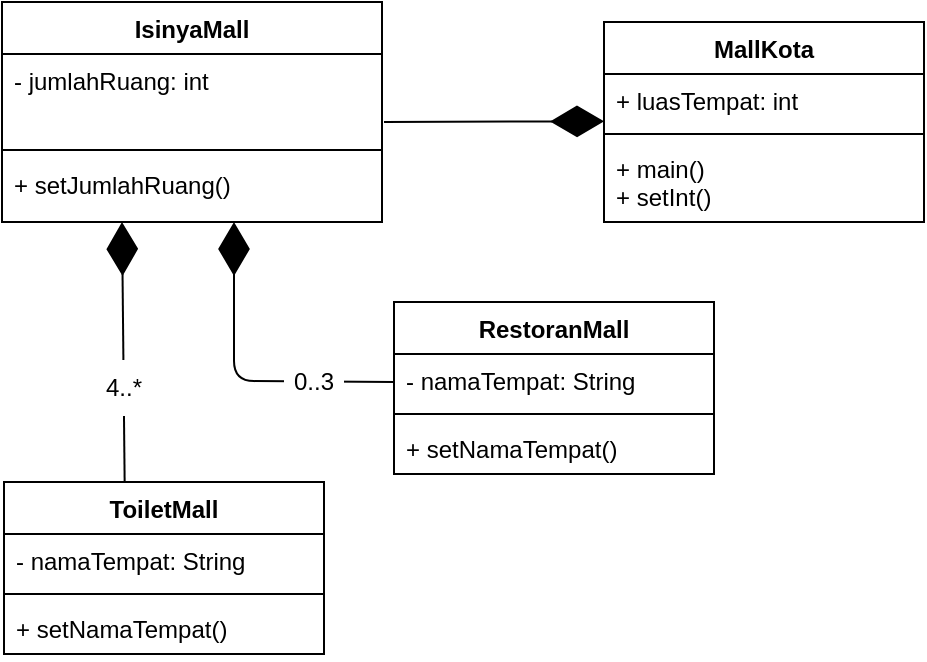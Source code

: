 <mxfile version="14.4.3" type="device"><diagram id="C5RBs43oDa-KdzZeNtuy" name="Page-1"><mxGraphModel dx="621" dy="483" grid="1" gridSize="10" guides="1" tooltips="1" connect="1" arrows="1" fold="1" page="1" pageScale="1" pageWidth="827" pageHeight="1169" math="0" shadow="0"><root><mxCell id="WIyWlLk6GJQsqaUBKTNV-0"/><mxCell id="WIyWlLk6GJQsqaUBKTNV-1" parent="WIyWlLk6GJQsqaUBKTNV-0"/><mxCell id="b3tGcnb7aROfTymd8lq7-0" value="IsinyaMall" style="swimlane;fontStyle=1;align=center;verticalAlign=top;childLayout=stackLayout;horizontal=1;startSize=26;horizontalStack=0;resizeParent=1;resizeParentMax=0;resizeLast=0;collapsible=1;marginBottom=0;" parent="WIyWlLk6GJQsqaUBKTNV-1" vertex="1"><mxGeometry x="179" y="190" width="190" height="110" as="geometry"/></mxCell><mxCell id="b3tGcnb7aROfTymd8lq7-1" value="- jumlahRuang: int" style="text;strokeColor=none;fillColor=none;align=left;verticalAlign=top;spacingLeft=4;spacingRight=4;overflow=hidden;rotatable=0;points=[[0,0.5],[1,0.5]];portConstraint=eastwest;" parent="b3tGcnb7aROfTymd8lq7-0" vertex="1"><mxGeometry y="26" width="190" height="44" as="geometry"/></mxCell><mxCell id="b3tGcnb7aROfTymd8lq7-2" value="" style="line;strokeWidth=1;fillColor=none;align=left;verticalAlign=middle;spacingTop=-1;spacingLeft=3;spacingRight=3;rotatable=0;labelPosition=right;points=[];portConstraint=eastwest;" parent="b3tGcnb7aROfTymd8lq7-0" vertex="1"><mxGeometry y="70" width="190" height="8" as="geometry"/></mxCell><mxCell id="b3tGcnb7aROfTymd8lq7-3" value="+ setJumlahRuang()" style="text;strokeColor=none;fillColor=none;align=left;verticalAlign=top;spacingLeft=4;spacingRight=4;overflow=hidden;rotatable=0;points=[[0,0.5],[1,0.5]];portConstraint=eastwest;" parent="b3tGcnb7aROfTymd8lq7-0" vertex="1"><mxGeometry y="78" width="190" height="32" as="geometry"/></mxCell><mxCell id="b3tGcnb7aROfTymd8lq7-16" value="" style="endArrow=diamondThin;endFill=1;endSize=24;html=1;exitX=0.377;exitY=-0.006;exitDx=0;exitDy=0;exitPerimeter=0;" parent="WIyWlLk6GJQsqaUBKTNV-1" source="b3tGcnb7aROfTymd8lq7-23" edge="1"><mxGeometry width="160" relative="1" as="geometry"><mxPoint x="239" y="440" as="sourcePoint"/><mxPoint x="239" y="300" as="targetPoint"/><Array as="points"/></mxGeometry></mxCell><mxCell id="b3tGcnb7aROfTymd8lq7-18" value="" style="endArrow=diamondThin;endFill=1;endSize=24;html=1;" parent="WIyWlLk6GJQsqaUBKTNV-1" edge="1"><mxGeometry width="160" relative="1" as="geometry"><mxPoint x="375" y="380" as="sourcePoint"/><mxPoint x="295" y="300" as="targetPoint"/><Array as="points"><mxPoint x="295" y="379.5"/></Array></mxGeometry></mxCell><mxCell id="b3tGcnb7aROfTymd8lq7-19" value="RestoranMall" style="swimlane;fontStyle=1;align=center;verticalAlign=top;childLayout=stackLayout;horizontal=1;startSize=26;horizontalStack=0;resizeParent=1;resizeParentMax=0;resizeLast=0;collapsible=1;marginBottom=0;" parent="WIyWlLk6GJQsqaUBKTNV-1" vertex="1"><mxGeometry x="375" y="340" width="160" height="86" as="geometry"/></mxCell><mxCell id="b3tGcnb7aROfTymd8lq7-20" value="- namaTempat: String" style="text;strokeColor=none;fillColor=none;align=left;verticalAlign=top;spacingLeft=4;spacingRight=4;overflow=hidden;rotatable=0;points=[[0,0.5],[1,0.5]];portConstraint=eastwest;" parent="b3tGcnb7aROfTymd8lq7-19" vertex="1"><mxGeometry y="26" width="160" height="26" as="geometry"/></mxCell><mxCell id="b3tGcnb7aROfTymd8lq7-21" value="" style="line;strokeWidth=1;fillColor=none;align=left;verticalAlign=middle;spacingTop=-1;spacingLeft=3;spacingRight=3;rotatable=0;labelPosition=right;points=[];portConstraint=eastwest;" parent="b3tGcnb7aROfTymd8lq7-19" vertex="1"><mxGeometry y="52" width="160" height="8" as="geometry"/></mxCell><mxCell id="b3tGcnb7aROfTymd8lq7-22" value="+ setNamaTempat()" style="text;strokeColor=none;fillColor=none;align=left;verticalAlign=top;spacingLeft=4;spacingRight=4;overflow=hidden;rotatable=0;points=[[0,0.5],[1,0.5]];portConstraint=eastwest;" parent="b3tGcnb7aROfTymd8lq7-19" vertex="1"><mxGeometry y="60" width="160" height="26" as="geometry"/></mxCell><mxCell id="b3tGcnb7aROfTymd8lq7-23" value="ToiletMall" style="swimlane;fontStyle=1;align=center;verticalAlign=top;childLayout=stackLayout;horizontal=1;startSize=26;horizontalStack=0;resizeParent=1;resizeParentMax=0;resizeLast=0;collapsible=1;marginBottom=0;" parent="WIyWlLk6GJQsqaUBKTNV-1" vertex="1"><mxGeometry x="180" y="430" width="160" height="86" as="geometry"/></mxCell><mxCell id="b3tGcnb7aROfTymd8lq7-24" value="- namaTempat: String" style="text;strokeColor=none;fillColor=none;align=left;verticalAlign=top;spacingLeft=4;spacingRight=4;overflow=hidden;rotatable=0;points=[[0,0.5],[1,0.5]];portConstraint=eastwest;" parent="b3tGcnb7aROfTymd8lq7-23" vertex="1"><mxGeometry y="26" width="160" height="26" as="geometry"/></mxCell><mxCell id="b3tGcnb7aROfTymd8lq7-25" value="" style="line;strokeWidth=1;fillColor=none;align=left;verticalAlign=middle;spacingTop=-1;spacingLeft=3;spacingRight=3;rotatable=0;labelPosition=right;points=[];portConstraint=eastwest;" parent="b3tGcnb7aROfTymd8lq7-23" vertex="1"><mxGeometry y="52" width="160" height="8" as="geometry"/></mxCell><mxCell id="b3tGcnb7aROfTymd8lq7-26" value="+ setNamaTempat()" style="text;strokeColor=none;fillColor=none;align=left;verticalAlign=top;spacingLeft=4;spacingRight=4;overflow=hidden;rotatable=0;points=[[0,0.5],[1,0.5]];portConstraint=eastwest;" parent="b3tGcnb7aROfTymd8lq7-23" vertex="1"><mxGeometry y="60" width="160" height="26" as="geometry"/></mxCell><mxCell id="b3tGcnb7aROfTymd8lq7-31" value="4..*" style="rounded=0;whiteSpace=wrap;html=1;strokeColor=none;" parent="WIyWlLk6GJQsqaUBKTNV-1" vertex="1"><mxGeometry x="220" y="369" width="40" height="28" as="geometry"/></mxCell><mxCell id="b3tGcnb7aROfTymd8lq7-34" value="0..3" style="rounded=0;whiteSpace=wrap;html=1;strokeColor=none;" parent="WIyWlLk6GJQsqaUBKTNV-1" vertex="1"><mxGeometry x="320" y="370" width="30" height="20" as="geometry"/></mxCell><mxCell id="b3tGcnb7aROfTymd8lq7-36" value="MallKota" style="swimlane;fontStyle=1;align=center;verticalAlign=top;childLayout=stackLayout;horizontal=1;startSize=26;horizontalStack=0;resizeParent=1;resizeParentMax=0;resizeLast=0;collapsible=1;marginBottom=0;fillColor=none;" parent="WIyWlLk6GJQsqaUBKTNV-1" vertex="1"><mxGeometry x="480" y="200" width="160" height="100" as="geometry"/></mxCell><mxCell id="b3tGcnb7aROfTymd8lq7-37" value="+ luasTempat: int" style="text;strokeColor=none;fillColor=none;align=left;verticalAlign=top;spacingLeft=4;spacingRight=4;overflow=hidden;rotatable=0;points=[[0,0.5],[1,0.5]];portConstraint=eastwest;" parent="b3tGcnb7aROfTymd8lq7-36" vertex="1"><mxGeometry y="26" width="160" height="26" as="geometry"/></mxCell><mxCell id="b3tGcnb7aROfTymd8lq7-38" value="" style="line;strokeWidth=1;fillColor=none;align=left;verticalAlign=middle;spacingTop=-1;spacingLeft=3;spacingRight=3;rotatable=0;labelPosition=right;points=[];portConstraint=eastwest;" parent="b3tGcnb7aROfTymd8lq7-36" vertex="1"><mxGeometry y="52" width="160" height="8" as="geometry"/></mxCell><mxCell id="b3tGcnb7aROfTymd8lq7-39" value="+ main()&#10;+ setInt()" style="text;strokeColor=none;fillColor=none;align=left;verticalAlign=top;spacingLeft=4;spacingRight=4;overflow=hidden;rotatable=0;points=[[0,0.5],[1,0.5]];portConstraint=eastwest;" parent="b3tGcnb7aROfTymd8lq7-36" vertex="1"><mxGeometry y="60" width="160" height="40" as="geometry"/></mxCell><mxCell id="2w_4exzNE5_rcXP0QQ4j-0" value="" style="endArrow=diamondThin;endFill=1;endSize=24;html=1;" parent="WIyWlLk6GJQsqaUBKTNV-1" edge="1"><mxGeometry width="160" relative="1" as="geometry"><mxPoint x="370" y="250" as="sourcePoint"/><mxPoint x="480" y="249.66" as="targetPoint"/></mxGeometry></mxCell></root></mxGraphModel></diagram></mxfile>